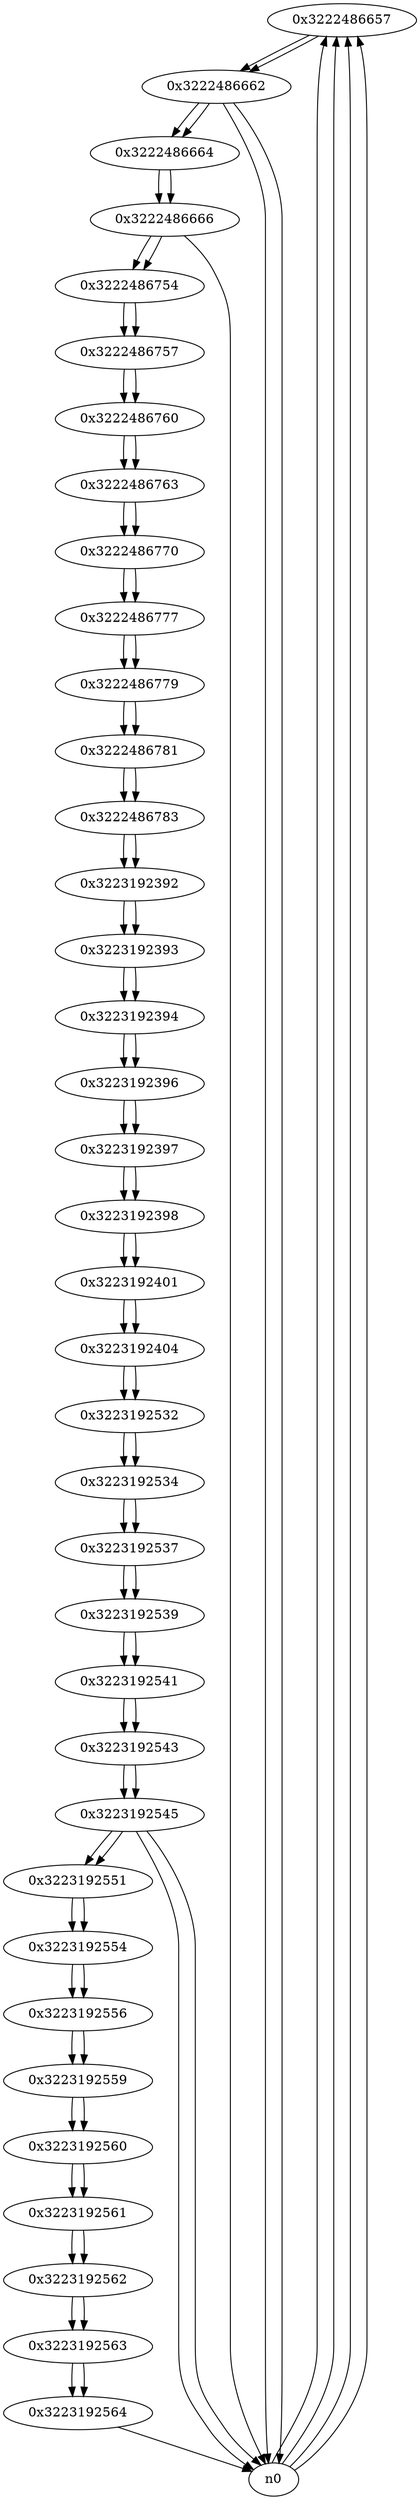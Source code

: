 digraph G{
/* nodes */
  n1 [label="0x3222486657"]
  n2 [label="0x3222486662"]
  n3 [label="0x3222486664"]
  n4 [label="0x3222486666"]
  n5 [label="0x3222486754"]
  n6 [label="0x3222486757"]
  n7 [label="0x3222486760"]
  n8 [label="0x3222486763"]
  n9 [label="0x3222486770"]
  n10 [label="0x3222486777"]
  n11 [label="0x3222486779"]
  n12 [label="0x3222486781"]
  n13 [label="0x3222486783"]
  n14 [label="0x3223192392"]
  n15 [label="0x3223192393"]
  n16 [label="0x3223192394"]
  n17 [label="0x3223192396"]
  n18 [label="0x3223192397"]
  n19 [label="0x3223192398"]
  n20 [label="0x3223192401"]
  n21 [label="0x3223192404"]
  n22 [label="0x3223192532"]
  n23 [label="0x3223192534"]
  n24 [label="0x3223192537"]
  n25 [label="0x3223192539"]
  n26 [label="0x3223192541"]
  n27 [label="0x3223192543"]
  n28 [label="0x3223192545"]
  n29 [label="0x3223192551"]
  n30 [label="0x3223192554"]
  n31 [label="0x3223192556"]
  n32 [label="0x3223192559"]
  n33 [label="0x3223192560"]
  n34 [label="0x3223192561"]
  n35 [label="0x3223192562"]
  n36 [label="0x3223192563"]
  n37 [label="0x3223192564"]
/* edges */
n1 -> n2;
n0 -> n1;
n0 -> n1;
n0 -> n1;
n0 -> n1;
n2 -> n3;
n2 -> n0;
n2 -> n0;
n1 -> n2;
n3 -> n4;
n2 -> n3;
n4 -> n5;
n4 -> n0;
n3 -> n4;
n5 -> n6;
n4 -> n5;
n6 -> n7;
n5 -> n6;
n7 -> n8;
n6 -> n7;
n8 -> n9;
n7 -> n8;
n9 -> n10;
n8 -> n9;
n10 -> n11;
n9 -> n10;
n11 -> n12;
n10 -> n11;
n12 -> n13;
n11 -> n12;
n13 -> n14;
n12 -> n13;
n14 -> n15;
n13 -> n14;
n15 -> n16;
n14 -> n15;
n16 -> n17;
n15 -> n16;
n17 -> n18;
n16 -> n17;
n18 -> n19;
n17 -> n18;
n19 -> n20;
n18 -> n19;
n20 -> n21;
n19 -> n20;
n21 -> n22;
n20 -> n21;
n22 -> n23;
n21 -> n22;
n23 -> n24;
n22 -> n23;
n24 -> n25;
n23 -> n24;
n25 -> n26;
n24 -> n25;
n26 -> n27;
n25 -> n26;
n27 -> n28;
n26 -> n27;
n28 -> n29;
n28 -> n0;
n28 -> n0;
n27 -> n28;
n29 -> n30;
n28 -> n29;
n30 -> n31;
n29 -> n30;
n31 -> n32;
n30 -> n31;
n32 -> n33;
n31 -> n32;
n33 -> n34;
n32 -> n33;
n34 -> n35;
n33 -> n34;
n35 -> n36;
n34 -> n35;
n36 -> n37;
n35 -> n36;
n37 -> n0;
n36 -> n37;
}
